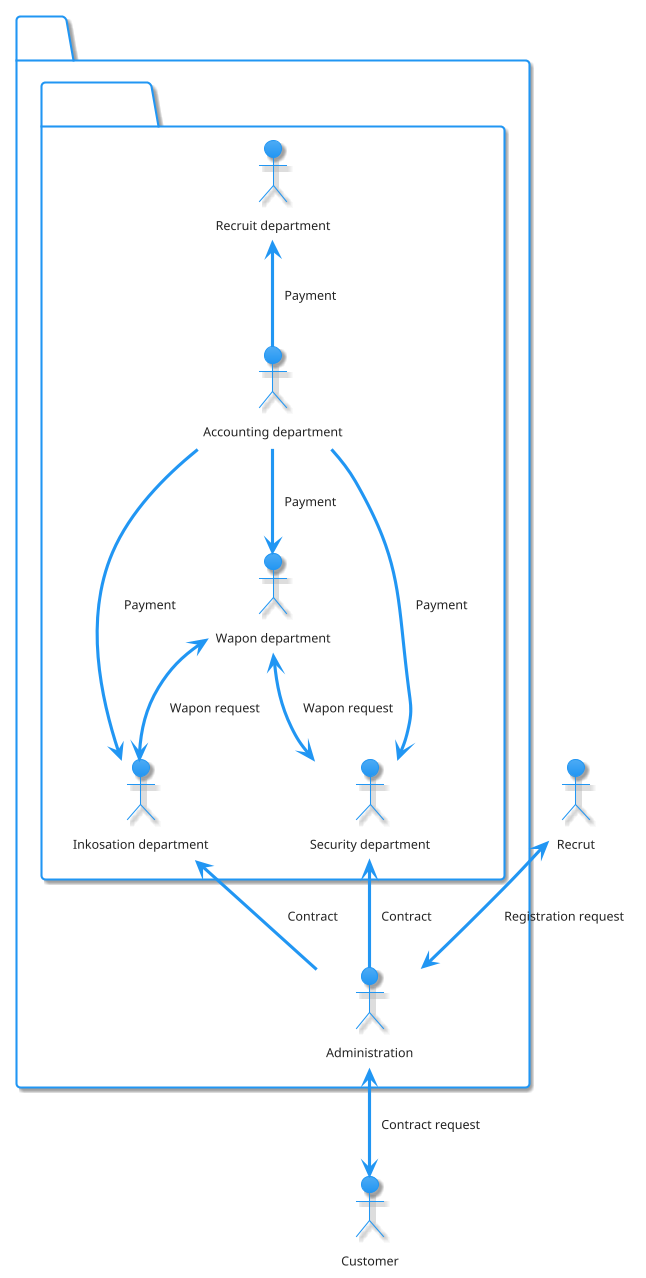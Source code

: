 @startuml
!theme materia
top to bottom direction

actor Customer as cus
actor "Recrut" as req

package PSC {
    actor Administration as adm
    package Departments {
        actor "Security department" as sec
        actor "Inkosation department" as ink
        actor "Wapon department" as wpn
        actor "Accounting department" as acc
        actor "Recruit department" as rec
    }
}

adm <-down-> cus: Contract request
req <-down-> adm: Registration request

adm -up-> sec: Contract
adm -up-> ink: Contract

wpn <-down-> sec: Wapon request
wpn <-down-> ink: Wapon request

acc -down-> wpn: Payment
acc -down-> sec: Payment
acc -up-> rec: Payment
acc -down-> ink: Payment

@enduml
